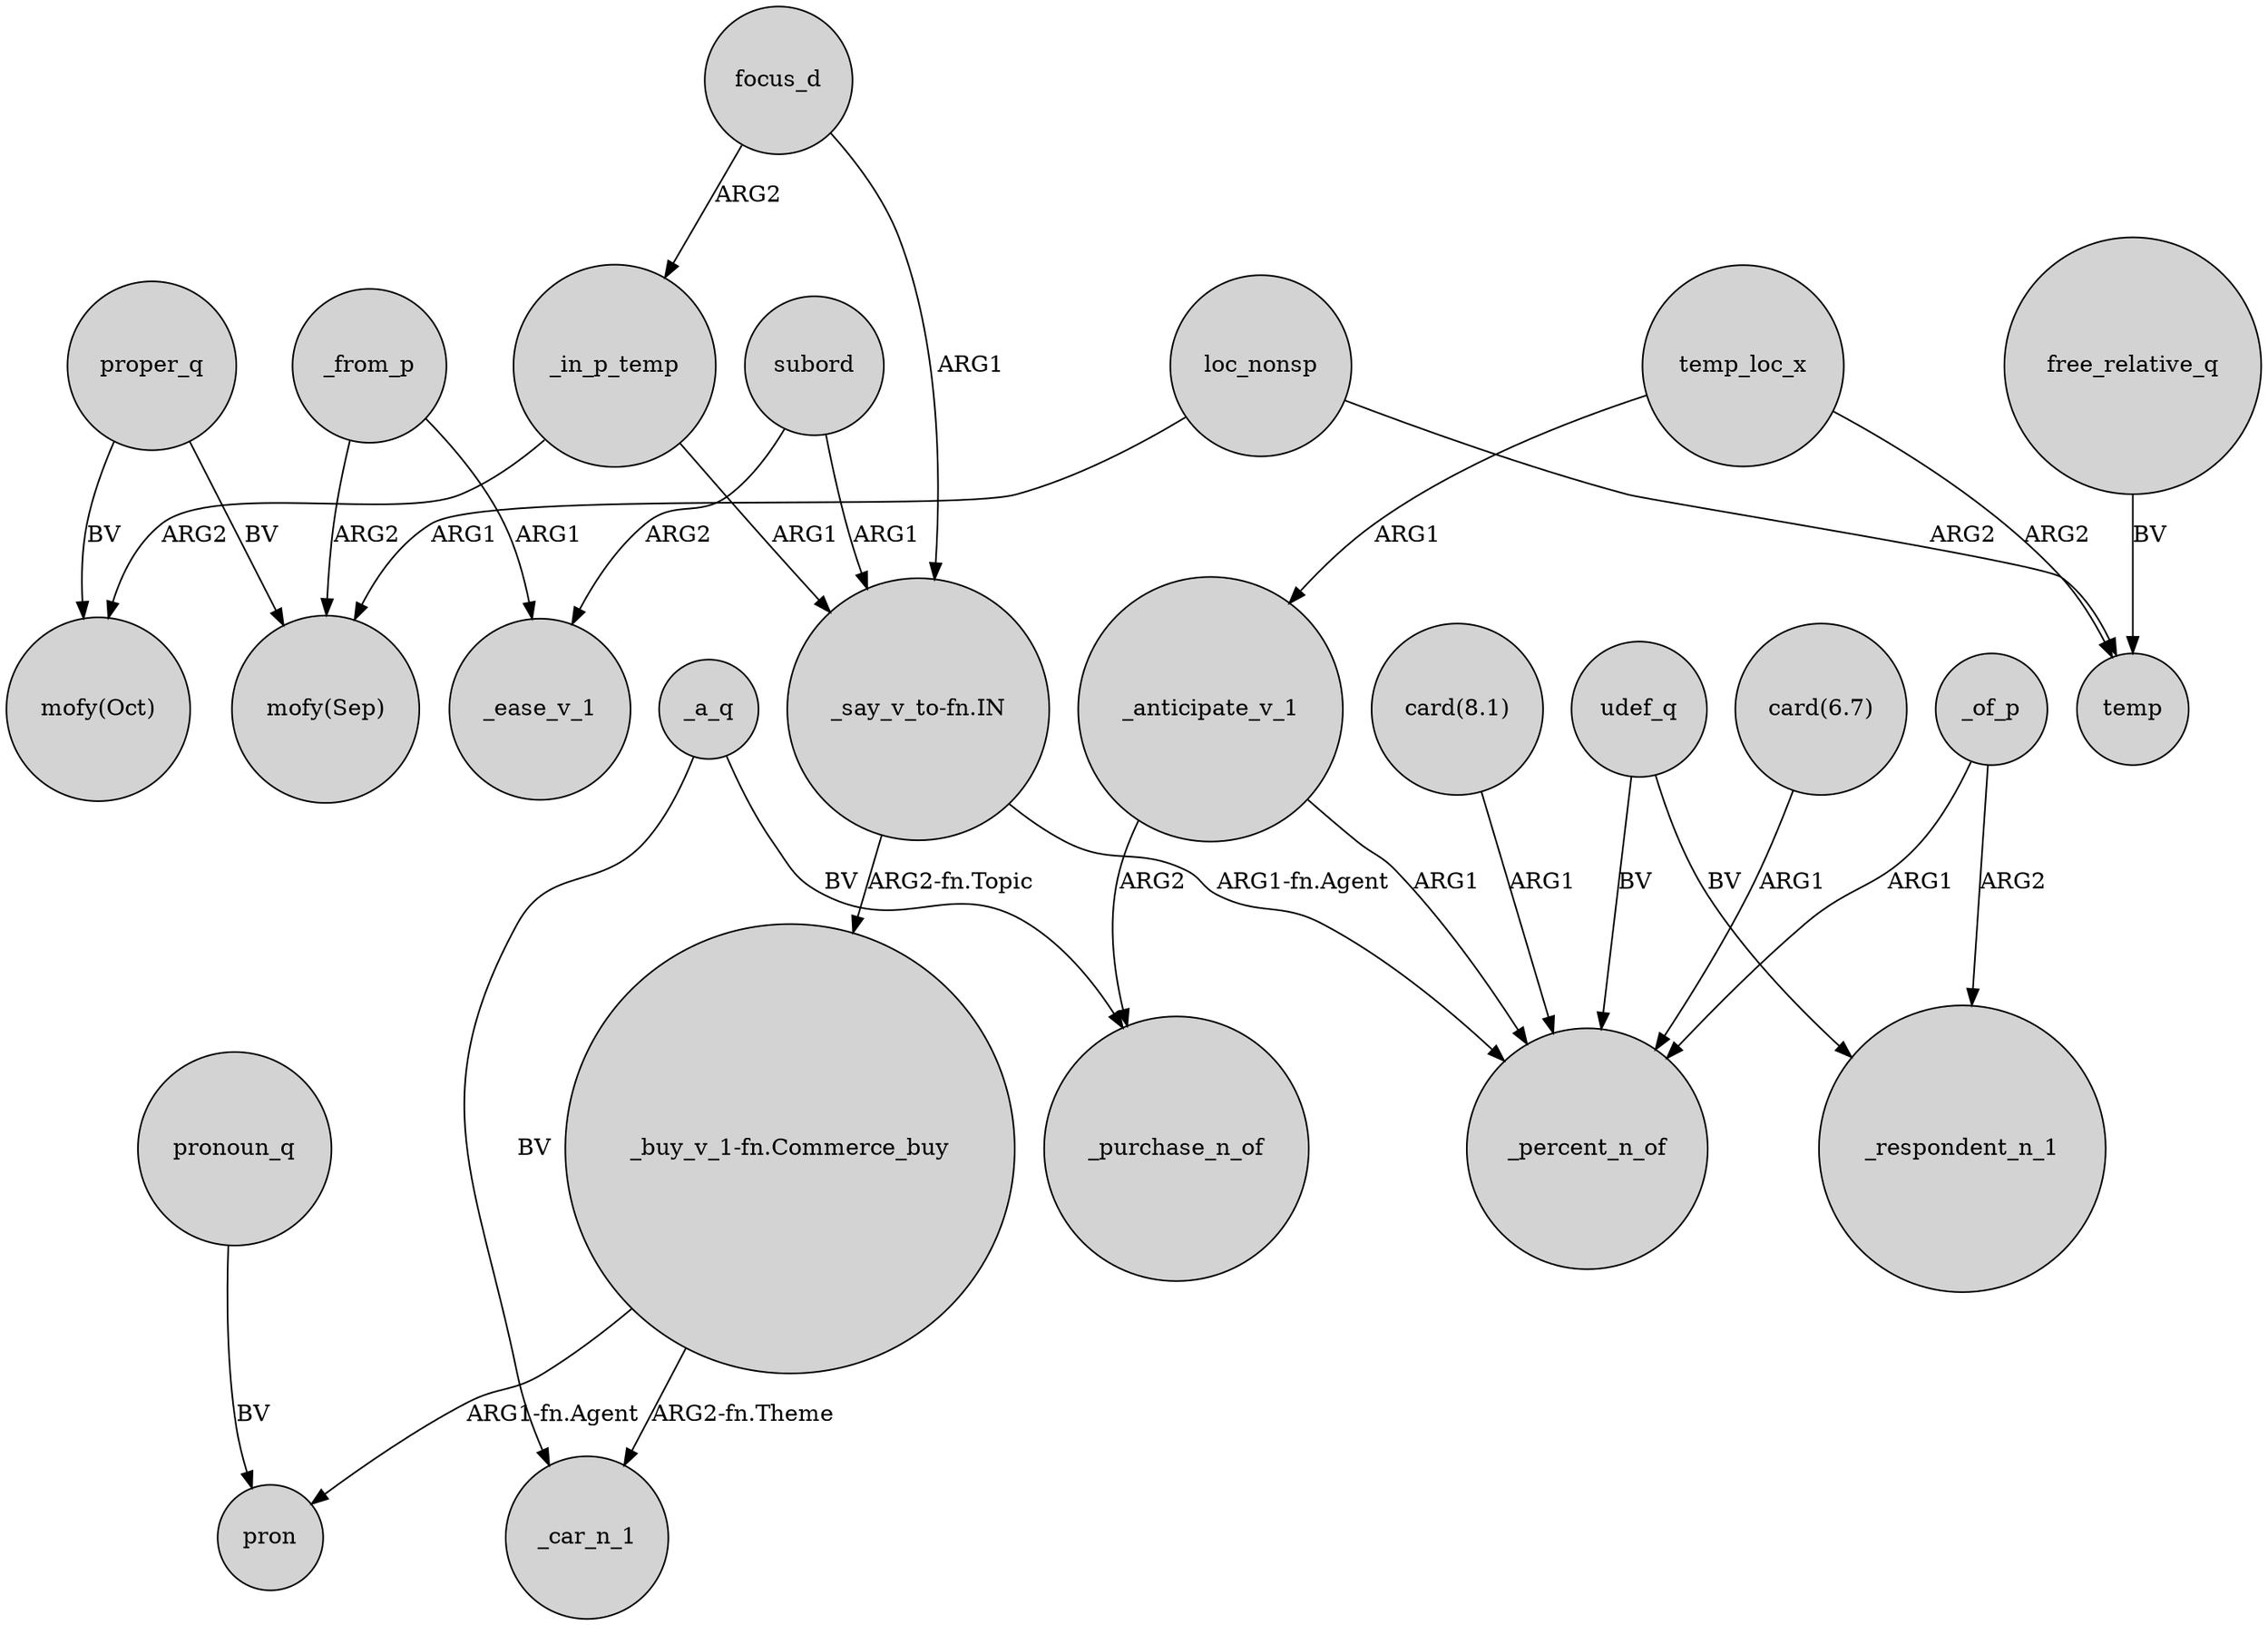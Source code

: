 digraph {
	node [shape=circle style=filled]
	_from_p -> "mofy(Sep)" [label=ARG2]
	focus_d -> _in_p_temp [label=ARG2]
	"_say_v_to-fn.IN" -> "_buy_v_1-fn.Commerce_buy" [label="ARG2-fn.Topic"]
	"card(6.7)" -> _percent_n_of [label=ARG1]
	"_buy_v_1-fn.Commerce_buy" -> pron [label="ARG1-fn.Agent"]
	_of_p -> _respondent_n_1 [label=ARG2]
	_in_p_temp -> "mofy(Oct)" [label=ARG2]
	subord -> "_say_v_to-fn.IN" [label=ARG1]
	proper_q -> "mofy(Oct)" [label=BV]
	proper_q -> "mofy(Sep)" [label=BV]
	loc_nonsp -> "mofy(Sep)" [label=ARG1]
	_anticipate_v_1 -> _percent_n_of [label=ARG1]
	_a_q -> _purchase_n_of [label=BV]
	_of_p -> _percent_n_of [label=ARG1]
	"_say_v_to-fn.IN" -> _percent_n_of [label="ARG1-fn.Agent"]
	pronoun_q -> pron [label=BV]
	temp_loc_x -> temp [label=ARG2]
	loc_nonsp -> temp [label=ARG2]
	_a_q -> _car_n_1 [label=BV]
	subord -> _ease_v_1 [label=ARG2]
	_from_p -> _ease_v_1 [label=ARG1]
	"_buy_v_1-fn.Commerce_buy" -> _car_n_1 [label="ARG2-fn.Theme"]
	udef_q -> _respondent_n_1 [label=BV]
	"card(8.1)" -> _percent_n_of [label=ARG1]
	_in_p_temp -> "_say_v_to-fn.IN" [label=ARG1]
	udef_q -> _percent_n_of [label=BV]
	temp_loc_x -> _anticipate_v_1 [label=ARG1]
	_anticipate_v_1 -> _purchase_n_of [label=ARG2]
	free_relative_q -> temp [label=BV]
	focus_d -> "_say_v_to-fn.IN" [label=ARG1]
}
